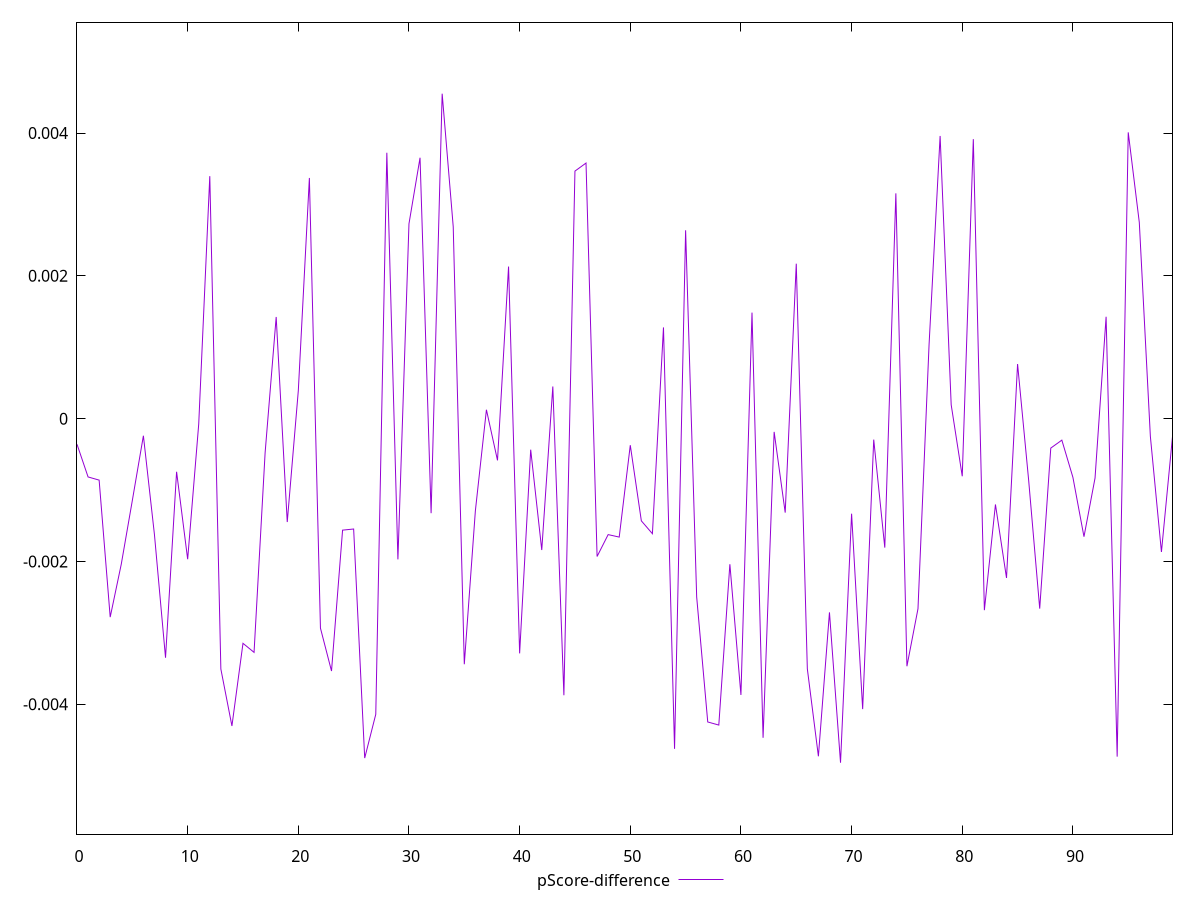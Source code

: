 reset

$pScoreDifference <<EOF
0 -0.00035922677590038976
1 -0.0008168495029006184
2 -0.0008611520806145467
3 -0.0027802868969661887
4 -0.002039126303977512
5 -0.0011465152368816955
6 -0.000239602158794594
7 -0.0016268197542520513
8 -0.0033490440224261953
9 -0.0007443931755513056
10 -0.0019695200601037577
11 -0.00007662192820512281
12 0.0033962349400884495
13 -0.00350714500027971
14 -0.004304972890506131
15 -0.003147216210130366
16 -0.0032740829776902736
17 -0.00047811357428340084
18 0.0014239602394757744
19 -0.0014487591783384213
20 0.0003911104601510562
21 0.0033709705431246295
22 -0.002934048802328282
23 -0.0035352560090279317
24 -0.0015618212301788947
25 -0.0015459971688669416
26 -0.004754555750638323
27 -0.004141171524702059
28 0.0037237977642845532
29 -0.001971748554002284
30 0.002729213058936475
31 0.003654077615877105
32 -0.0013248697593888359
33 0.004551218118256206
34 0.0026866891400012527
35 -0.0034401079308936655
36 -0.0012927158108503312
37 0.00012434404003758281
38 -0.0005847720962445235
39 0.0021302748288900553
40 -0.0032881508585275165
41 -0.000434892333582404
42 -0.0018404833261176368
43 0.00044970183671266817
44 -0.0038743919127047777
45 0.0034671368555694304
46 0.003579803748933519
47 -0.0019310876520204356
48 -0.0016244835754102294
49 -0.0016591554020085608
50 -0.00037233249117374356
51 -0.0014318219855609104
52 -0.001611947167781902
53 0.0012778206722070529
54 -0.004625005750128475
55 0.00263800023621541
56 -0.0024980866564087156
57 -0.004248811153518495
58 -0.0042921553968028325
59 -0.002039114283719945
60 -0.003870256101116132
61 0.0014848738323955946
62 -0.00447017878104794
63 -0.00018564326157721744
64 -0.001316514345614972
65 0.002170074922574594
66 -0.003503970317719096
67 -0.00472939222744595
68 -0.0027136720537364045
69 -0.004819769051842671
70 -0.001331915938884043
71 -0.0040684259461557515
72 -0.0002938099144508266
73 -0.0018066055154135618
74 0.003155139358505421
75 -0.0034682411957773773
76 -0.00266274762688945
77 0.0010325295385849032
78 0.003959361746108225
79 0.000194088272446713
80 -0.0008072535522833935
81 0.00391492122915893
82 -0.0026830395289823006
83 -0.0012025647641631387
84 -0.0022313607651028855
85 0.0007647352386956907
86 -0.000861212956039914
87 -0.002660858574953684
88 -0.0004127720274837987
89 -0.00030114978341777565
90 -0.0008224839958989039
91 -0.001654038722924911
92 -0.0008326737585829802
93 0.001427014966567386
94 -0.004734210583361653
95 0.004009573838888114
96 0.002748101606767084
97 -0.0002486275539268501
98 -0.0018677495861880722
99 -0.00025242298237937444
EOF

set key outside below
set xrange [0:99]
set yrange [-0.005819769051842671:0.005551218118256206]
set trange [-0.005819769051842671:0.005551218118256206]
set terminal svg size 640, 500 enhanced background rgb 'white'
set output "report_00013_2021-02-09T12-04-24.940Z/bootup-time/samples/pages+cached+noadtech/pScore-difference/values.svg"

plot $pScoreDifference title "pScore-difference" with line

reset

